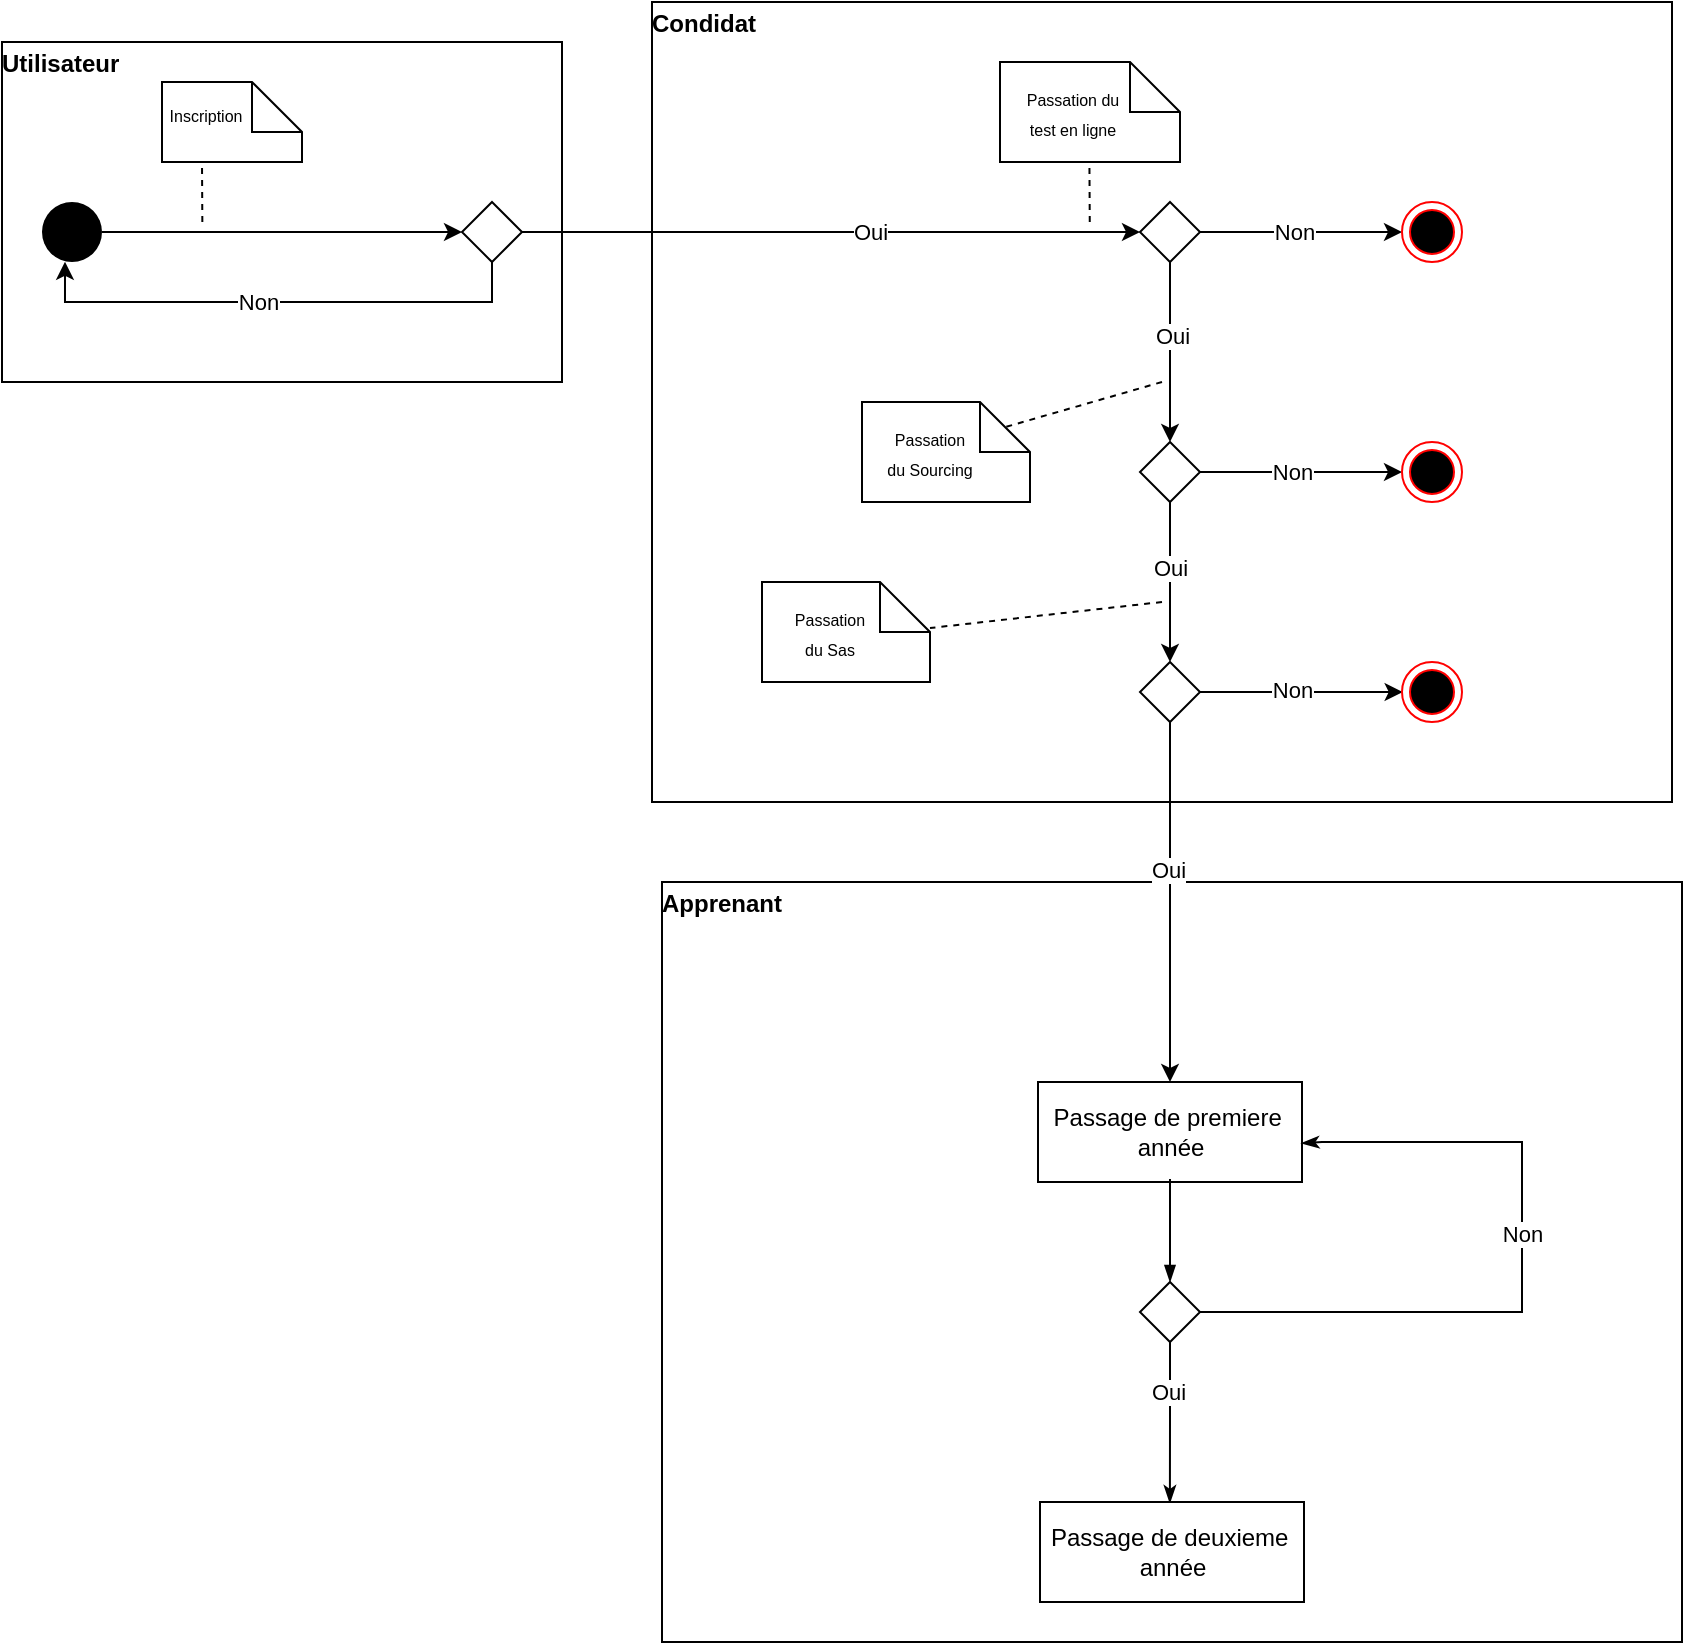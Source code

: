 <mxfile version="13.9.9" type="device"><diagram id="EcsR85kEd1z1Ior-NOZr" name="Page-1"><mxGraphModel dx="1228" dy="234" grid="1" gridSize="10" guides="1" tooltips="1" connect="1" arrows="1" fold="1" page="1" pageScale="1" pageWidth="827" pageHeight="1169" math="0" shadow="0"><root><mxCell id="0"/><mxCell id="1" parent="0"/><mxCell id="bNw6nI3URKr2QTOXO_e1-29" value="&lt;p style=&quot;margin: 0px ; margin-top: 4px ; text-align: center&quot;&gt;&lt;/p&gt;&lt;div style=&quot;height: 2px&quot;&gt;&lt;b&gt;Apprenant&lt;/b&gt;&lt;/div&gt;" style="verticalAlign=top;align=left;overflow=fill;fontSize=12;fontFamily=Helvetica;html=1;movable=0;resizable=0;rotatable=0;deletable=0;editable=0;connectable=0;" parent="1" vertex="1"><mxGeometry x="160" y="470" width="510" height="380" as="geometry"/></mxCell><mxCell id="WsQp_NhrXiSbr6tlLh7b-6" value="&lt;p style=&quot;margin: 0px ; margin-top: 4px ; text-align: center&quot;&gt;&lt;/p&gt;&lt;div style=&quot;height: 2px&quot;&gt;&lt;b&gt;Utilisateur&lt;/b&gt;&lt;/div&gt;" style="verticalAlign=top;align=left;overflow=fill;fontSize=12;fontFamily=Helvetica;html=1;movable=1;resizable=1;rotatable=1;deletable=1;editable=1;connectable=1;" vertex="1" parent="1"><mxGeometry x="-170" y="50" width="280" height="170" as="geometry"/></mxCell><mxCell id="WsQp_NhrXiSbr6tlLh7b-2" value="&lt;p style=&quot;margin: 0px ; margin-top: 4px ; text-align: center&quot;&gt;&lt;/p&gt;&lt;div style=&quot;height: 2px&quot;&gt;&lt;b&gt;Condidat&lt;/b&gt;&lt;/div&gt;" style="verticalAlign=top;align=left;overflow=fill;fontSize=12;fontFamily=Helvetica;html=1;movable=1;resizable=1;rotatable=1;deletable=1;editable=1;connectable=1;" vertex="1" parent="1"><mxGeometry x="155" y="30" width="510" height="400" as="geometry"/></mxCell><mxCell id="bNw6nI3URKr2QTOXO_e1-1" value="" style="ellipse;fillColor=#000000;strokeColor=none;" parent="1" vertex="1"><mxGeometry x="-150" y="130" width="30" height="30" as="geometry"/></mxCell><mxCell id="bNw6nI3URKr2QTOXO_e1-6" style="edgeStyle=orthogonalEdgeStyle;rounded=0;orthogonalLoop=1;jettySize=auto;html=1;entryX=0.383;entryY=0.997;entryDx=0;entryDy=0;entryPerimeter=0;exitX=0.5;exitY=1;exitDx=0;exitDy=0;" parent="1" source="bNw6nI3URKr2QTOXO_e1-3" target="bNw6nI3URKr2QTOXO_e1-1" edge="1"><mxGeometry relative="1" as="geometry"><mxPoint x="80" y="200" as="targetPoint"/><Array as="points"/></mxGeometry></mxCell><mxCell id="bNw6nI3URKr2QTOXO_e1-8" value="Non" style="edgeLabel;html=1;align=center;verticalAlign=middle;resizable=0;points=[];" parent="bNw6nI3URKr2QTOXO_e1-6" vertex="1" connectable="0"><mxGeometry x="0.085" relative="1" as="geometry"><mxPoint as="offset"/></mxGeometry></mxCell><mxCell id="bNw6nI3URKr2QTOXO_e1-4" value="" style="endArrow=classic;html=1;exitX=1;exitY=0.5;exitDx=0;exitDy=0;entryX=0;entryY=0.5;entryDx=0;entryDy=0;" parent="1" edge="1" target="bNw6nI3URKr2QTOXO_e1-10" source="bNw6nI3URKr2QTOXO_e1-3"><mxGeometry width="50" height="50" relative="1" as="geometry"><mxPoint x="100" y="144.5" as="sourcePoint"/><mxPoint x="280" y="144.5" as="targetPoint"/></mxGeometry></mxCell><mxCell id="WsQp_NhrXiSbr6tlLh7b-5" value="Oui" style="edgeLabel;html=1;align=center;verticalAlign=middle;resizable=0;points=[];" vertex="1" connectable="0" parent="bNw6nI3URKr2QTOXO_e1-4"><mxGeometry x="0.125" y="1" relative="1" as="geometry"><mxPoint y="1" as="offset"/></mxGeometry></mxCell><mxCell id="bNw6nI3URKr2QTOXO_e1-11" style="edgeStyle=orthogonalEdgeStyle;rounded=0;orthogonalLoop=1;jettySize=auto;html=1;" parent="1" source="bNw6nI3URKr2QTOXO_e1-10" edge="1"><mxGeometry relative="1" as="geometry"><mxPoint x="530" y="145" as="targetPoint"/></mxGeometry></mxCell><mxCell id="bNw6nI3URKr2QTOXO_e1-13" value="Non" style="edgeLabel;html=1;align=center;verticalAlign=middle;resizable=0;points=[];" parent="bNw6nI3URKr2QTOXO_e1-11" vertex="1" connectable="0"><mxGeometry x="-0.083" relative="1" as="geometry"><mxPoint as="offset"/></mxGeometry></mxCell><mxCell id="bNw6nI3URKr2QTOXO_e1-14" style="edgeStyle=orthogonalEdgeStyle;rounded=0;orthogonalLoop=1;jettySize=auto;html=1;" parent="1" source="bNw6nI3URKr2QTOXO_e1-10" edge="1"><mxGeometry relative="1" as="geometry"><mxPoint x="414" y="250" as="targetPoint"/></mxGeometry></mxCell><mxCell id="bNw6nI3URKr2QTOXO_e1-15" value="Oui" style="edgeLabel;html=1;align=center;verticalAlign=middle;resizable=0;points=[];" parent="bNw6nI3URKr2QTOXO_e1-14" vertex="1" connectable="0"><mxGeometry x="-0.178" y="1" relative="1" as="geometry"><mxPoint as="offset"/></mxGeometry></mxCell><mxCell id="bNw6nI3URKr2QTOXO_e1-10" value="" style="rhombus;" parent="1" vertex="1"><mxGeometry x="399" y="130" width="30" height="30" as="geometry"/></mxCell><mxCell id="bNw6nI3URKr2QTOXO_e1-12" value="" style="ellipse;html=1;shape=endState;fillColor=#000000;strokeColor=#ff0000;" parent="1" vertex="1"><mxGeometry x="530" y="130" width="30" height="30" as="geometry"/></mxCell><mxCell id="bNw6nI3URKr2QTOXO_e1-17" style="edgeStyle=orthogonalEdgeStyle;rounded=0;orthogonalLoop=1;jettySize=auto;html=1;" parent="1" source="bNw6nI3URKr2QTOXO_e1-16" edge="1"><mxGeometry relative="1" as="geometry"><mxPoint x="529.997" y="265" as="targetPoint"/></mxGeometry></mxCell><mxCell id="bNw6nI3URKr2QTOXO_e1-20" value="Non" style="edgeLabel;html=1;align=center;verticalAlign=middle;resizable=0;points=[];" parent="bNw6nI3URKr2QTOXO_e1-17" vertex="1" connectable="0"><mxGeometry x="-0.096" relative="1" as="geometry"><mxPoint as="offset"/></mxGeometry></mxCell><mxCell id="bNw6nI3URKr2QTOXO_e1-21" style="edgeStyle=orthogonalEdgeStyle;rounded=0;orthogonalLoop=1;jettySize=auto;html=1;" parent="1" source="bNw6nI3URKr2QTOXO_e1-16" edge="1"><mxGeometry relative="1" as="geometry"><mxPoint x="414" y="360" as="targetPoint"/></mxGeometry></mxCell><mxCell id="bNw6nI3URKr2QTOXO_e1-22" value="Oui" style="edgeLabel;html=1;align=center;verticalAlign=middle;resizable=0;points=[];" parent="bNw6nI3URKr2QTOXO_e1-21" vertex="1" connectable="0"><mxGeometry x="-0.183" relative="1" as="geometry"><mxPoint as="offset"/></mxGeometry></mxCell><mxCell id="bNw6nI3URKr2QTOXO_e1-16" value="" style="rhombus;" parent="1" vertex="1"><mxGeometry x="399" y="250" width="30" height="30" as="geometry"/></mxCell><mxCell id="bNw6nI3URKr2QTOXO_e1-19" value="" style="ellipse;html=1;shape=endState;fillColor=#000000;strokeColor=#ff0000;" parent="1" vertex="1"><mxGeometry x="530" y="250" width="30" height="30" as="geometry"/></mxCell><mxCell id="bNw6nI3URKr2QTOXO_e1-24" style="edgeStyle=orthogonalEdgeStyle;rounded=0;orthogonalLoop=1;jettySize=auto;html=1;" parent="1" source="bNw6nI3URKr2QTOXO_e1-23" edge="1"><mxGeometry relative="1" as="geometry"><mxPoint x="530.333" y="375" as="targetPoint"/></mxGeometry></mxCell><mxCell id="bNw6nI3URKr2QTOXO_e1-25" value="Non" style="edgeLabel;html=1;align=center;verticalAlign=middle;resizable=0;points=[];" parent="bNw6nI3URKr2QTOXO_e1-24" vertex="1" connectable="0"><mxGeometry x="-0.099" y="1" relative="1" as="geometry"><mxPoint as="offset"/></mxGeometry></mxCell><mxCell id="bNw6nI3URKr2QTOXO_e1-27" style="edgeStyle=orthogonalEdgeStyle;rounded=0;orthogonalLoop=1;jettySize=auto;html=1;" parent="1" source="bNw6nI3URKr2QTOXO_e1-23" edge="1"><mxGeometry relative="1" as="geometry"><mxPoint x="414" y="570" as="targetPoint"/></mxGeometry></mxCell><mxCell id="bNw6nI3URKr2QTOXO_e1-28" value="Oui" style="edgeLabel;html=1;align=center;verticalAlign=middle;resizable=0;points=[];" parent="bNw6nI3URKr2QTOXO_e1-27" vertex="1" connectable="0"><mxGeometry x="-0.183" y="-1" relative="1" as="geometry"><mxPoint as="offset"/></mxGeometry></mxCell><mxCell id="bNw6nI3URKr2QTOXO_e1-23" value="" style="rhombus;" parent="1" vertex="1"><mxGeometry x="399" y="360" width="30" height="30" as="geometry"/></mxCell><mxCell id="bNw6nI3URKr2QTOXO_e1-26" value="" style="ellipse;html=1;shape=endState;fillColor=#000000;strokeColor=#ff0000;" parent="1" vertex="1"><mxGeometry x="530" y="360" width="30" height="30" as="geometry"/></mxCell><mxCell id="bNw6nI3URKr2QTOXO_e1-49" value="Passage de premiere&amp;nbsp;&lt;br&gt;année" style="html=1;" parent="1" vertex="1"><mxGeometry x="348" y="570" width="132" height="50" as="geometry"/></mxCell><mxCell id="pHiCL8HQ1aMQ5nfDk6k0-2" value="" style="group" parent="1" vertex="1" connectable="0"><mxGeometry x="-90" y="70" width="70" height="40" as="geometry"/></mxCell><mxCell id="bNw6nI3URKr2QTOXO_e1-2" value="" style="shape=note2;boundedLbl=1;whiteSpace=wrap;html=1;size=25;verticalAlign=top;align=center;" parent="pHiCL8HQ1aMQ5nfDk6k0-2" vertex="1"><mxGeometry width="70" height="40" as="geometry"/></mxCell><mxCell id="pHiCL8HQ1aMQ5nfDk6k0-1" value="&lt;font style=&quot;font-size: 8px&quot;&gt;Inscription&lt;/font&gt;" style="text;html=1;strokeColor=none;fillColor=none;align=center;verticalAlign=middle;whiteSpace=wrap;rounded=0;" parent="pHiCL8HQ1aMQ5nfDk6k0-2" vertex="1"><mxGeometry x="2" y="6" width="40" height="20" as="geometry"/></mxCell><mxCell id="pHiCL8HQ1aMQ5nfDk6k0-4" value="" style="endArrow=none;dashed=1;html=1;" parent="1" edge="1"><mxGeometry width="50" height="50" relative="1" as="geometry"><mxPoint x="-69.83" y="140" as="sourcePoint"/><mxPoint x="-70" y="110" as="targetPoint"/></mxGeometry></mxCell><mxCell id="pHiCL8HQ1aMQ5nfDk6k0-5" value="" style="group" parent="1" vertex="1" connectable="0"><mxGeometry x="329" y="60" width="90" height="50" as="geometry"/></mxCell><mxCell id="pHiCL8HQ1aMQ5nfDk6k0-6" value="" style="shape=note2;boundedLbl=1;whiteSpace=wrap;html=1;size=25;verticalAlign=top;align=center;" parent="pHiCL8HQ1aMQ5nfDk6k0-5" vertex="1"><mxGeometry width="90" height="50" as="geometry"/></mxCell><mxCell id="pHiCL8HQ1aMQ5nfDk6k0-7" value="&lt;font style=&quot;font-size: 8px&quot;&gt;Passation du test en ligne&lt;/font&gt;" style="text;html=1;strokeColor=none;fillColor=none;align=center;verticalAlign=middle;whiteSpace=wrap;rounded=0;" parent="pHiCL8HQ1aMQ5nfDk6k0-5" vertex="1"><mxGeometry x="11" y="12.5" width="51.429" height="25" as="geometry"/></mxCell><mxCell id="pHiCL8HQ1aMQ5nfDk6k0-8" value="" style="endArrow=none;dashed=1;html=1;" parent="1" edge="1"><mxGeometry width="50" height="50" relative="1" as="geometry"><mxPoint x="373.88" y="140" as="sourcePoint"/><mxPoint x="373.71" y="110" as="targetPoint"/></mxGeometry></mxCell><mxCell id="pHiCL8HQ1aMQ5nfDk6k0-9" value="" style="group" parent="1" vertex="1" connectable="0"><mxGeometry x="260" y="230" width="84" height="50" as="geometry"/></mxCell><mxCell id="pHiCL8HQ1aMQ5nfDk6k0-10" value="" style="shape=note2;boundedLbl=1;whiteSpace=wrap;html=1;size=25;verticalAlign=top;align=center;" parent="pHiCL8HQ1aMQ5nfDk6k0-9" vertex="1"><mxGeometry width="84" height="50" as="geometry"/></mxCell><mxCell id="pHiCL8HQ1aMQ5nfDk6k0-11" value="&lt;font style=&quot;font-size: 8px&quot;&gt;Passation du Sourcing&lt;/font&gt;" style="text;html=1;strokeColor=none;fillColor=none;align=center;verticalAlign=middle;whiteSpace=wrap;rounded=0;" parent="pHiCL8HQ1aMQ5nfDk6k0-9" vertex="1"><mxGeometry x="10" y="12.5" width="48" height="25" as="geometry"/></mxCell><mxCell id="pHiCL8HQ1aMQ5nfDk6k0-12" value="" style="endArrow=none;dashed=1;html=1;" parent="1" edge="1"><mxGeometry width="50" height="50" relative="1" as="geometry"><mxPoint x="410" y="220" as="sourcePoint"/><mxPoint x="330" y="243" as="targetPoint"/></mxGeometry></mxCell><mxCell id="pHiCL8HQ1aMQ5nfDk6k0-14" value="" style="group" parent="1" vertex="1" connectable="0"><mxGeometry x="210" y="320" width="84" height="50" as="geometry"/></mxCell><mxCell id="pHiCL8HQ1aMQ5nfDk6k0-15" value="" style="shape=note2;boundedLbl=1;whiteSpace=wrap;html=1;size=25;verticalAlign=top;align=center;" parent="pHiCL8HQ1aMQ5nfDk6k0-14" vertex="1"><mxGeometry width="84" height="50" as="geometry"/></mxCell><mxCell id="pHiCL8HQ1aMQ5nfDk6k0-16" value="&lt;font style=&quot;font-size: 8px&quot;&gt;Passation du Sas&lt;/font&gt;" style="text;html=1;strokeColor=none;fillColor=none;align=center;verticalAlign=middle;whiteSpace=wrap;rounded=0;" parent="pHiCL8HQ1aMQ5nfDk6k0-14" vertex="1"><mxGeometry x="10" y="12.5" width="48" height="25" as="geometry"/></mxCell><mxCell id="pHiCL8HQ1aMQ5nfDk6k0-17" value="" style="endArrow=none;dashed=1;html=1;" parent="1" edge="1"><mxGeometry width="50" height="50" relative="1" as="geometry"><mxPoint x="410" y="330" as="sourcePoint"/><mxPoint x="294" y="343" as="targetPoint"/></mxGeometry></mxCell><mxCell id="bNw6nI3URKr2QTOXO_e1-3" value="" style="rhombus;" parent="1" vertex="1"><mxGeometry x="60" y="130" width="30" height="30" as="geometry"/></mxCell><mxCell id="WsQp_NhrXiSbr6tlLh7b-4" value="" style="endArrow=classic;html=1;exitX=1;exitY=0.5;exitDx=0;exitDy=0;" edge="1" parent="1" source="bNw6nI3URKr2QTOXO_e1-1" target="bNw6nI3URKr2QTOXO_e1-3"><mxGeometry width="50" height="50" relative="1" as="geometry"><mxPoint x="-120.0" y="145" as="sourcePoint"/><mxPoint x="280" y="144.5" as="targetPoint"/></mxGeometry></mxCell><mxCell id="WsQp_NhrXiSbr6tlLh7b-9" style="edgeStyle=orthogonalEdgeStyle;rounded=0;orthogonalLoop=1;jettySize=auto;html=1;entryX=0.5;entryY=0.969;entryDx=0;entryDy=0;entryPerimeter=0;endArrow=none;endFill=0;startArrow=blockThin;startFill=1;" edge="1" parent="1" source="WsQp_NhrXiSbr6tlLh7b-7" target="bNw6nI3URKr2QTOXO_e1-49"><mxGeometry relative="1" as="geometry"/></mxCell><mxCell id="WsQp_NhrXiSbr6tlLh7b-11" style="edgeStyle=orthogonalEdgeStyle;rounded=0;orthogonalLoop=1;jettySize=auto;html=1;entryX=0.492;entryY=0.011;entryDx=0;entryDy=0;entryPerimeter=0;startArrow=none;startFill=0;endArrow=classicThin;endFill=1;" edge="1" parent="1" source="WsQp_NhrXiSbr6tlLh7b-7" target="WsQp_NhrXiSbr6tlLh7b-10"><mxGeometry relative="1" as="geometry"/></mxCell><mxCell id="WsQp_NhrXiSbr6tlLh7b-18" value="Oui" style="edgeLabel;html=1;align=center;verticalAlign=middle;resizable=0;points=[];" vertex="1" connectable="0" parent="WsQp_NhrXiSbr6tlLh7b-11"><mxGeometry x="-0.38" y="-1" relative="1" as="geometry"><mxPoint as="offset"/></mxGeometry></mxCell><mxCell id="WsQp_NhrXiSbr6tlLh7b-15" style="edgeStyle=orthogonalEdgeStyle;rounded=0;orthogonalLoop=1;jettySize=auto;html=1;startArrow=none;startFill=0;endArrow=classicThin;endFill=1;entryX=0.997;entryY=0.613;entryDx=0;entryDy=0;entryPerimeter=0;" edge="1" parent="1" source="WsQp_NhrXiSbr6tlLh7b-7" target="bNw6nI3URKr2QTOXO_e1-49"><mxGeometry relative="1" as="geometry"><mxPoint x="490" y="608" as="targetPoint"/><Array as="points"><mxPoint x="590" y="685"/><mxPoint x="590" y="600"/><mxPoint x="490" y="600"/></Array></mxGeometry></mxCell><mxCell id="WsQp_NhrXiSbr6tlLh7b-17" value="Non" style="edgeLabel;html=1;align=center;verticalAlign=middle;resizable=0;points=[];" vertex="1" connectable="0" parent="WsQp_NhrXiSbr6tlLh7b-15"><mxGeometry x="0.121" relative="1" as="geometry"><mxPoint as="offset"/></mxGeometry></mxCell><mxCell id="WsQp_NhrXiSbr6tlLh7b-7" value="" style="rhombus;" vertex="1" parent="1"><mxGeometry x="399" y="670" width="30" height="30" as="geometry"/></mxCell><mxCell id="WsQp_NhrXiSbr6tlLh7b-10" value="Passage de deuxieme&amp;nbsp;&lt;br&gt;année" style="html=1;" vertex="1" parent="1"><mxGeometry x="349" y="780" width="132" height="50" as="geometry"/></mxCell></root></mxGraphModel></diagram></mxfile>